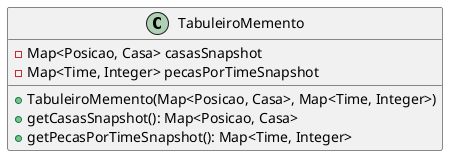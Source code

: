 @startuml
skinparam linetype ortho

class TabuleiroMemento {
    - Map<Posicao, Casa> casasSnapshot
    - Map<Time, Integer> pecasPorTimeSnapshot
    + TabuleiroMemento(Map<Posicao, Casa>, Map<Time, Integer>)
    + getCasasSnapshot(): Map<Posicao, Casa>
    + getPecasPorTimeSnapshot(): Map<Time, Integer>
}

@enduml
